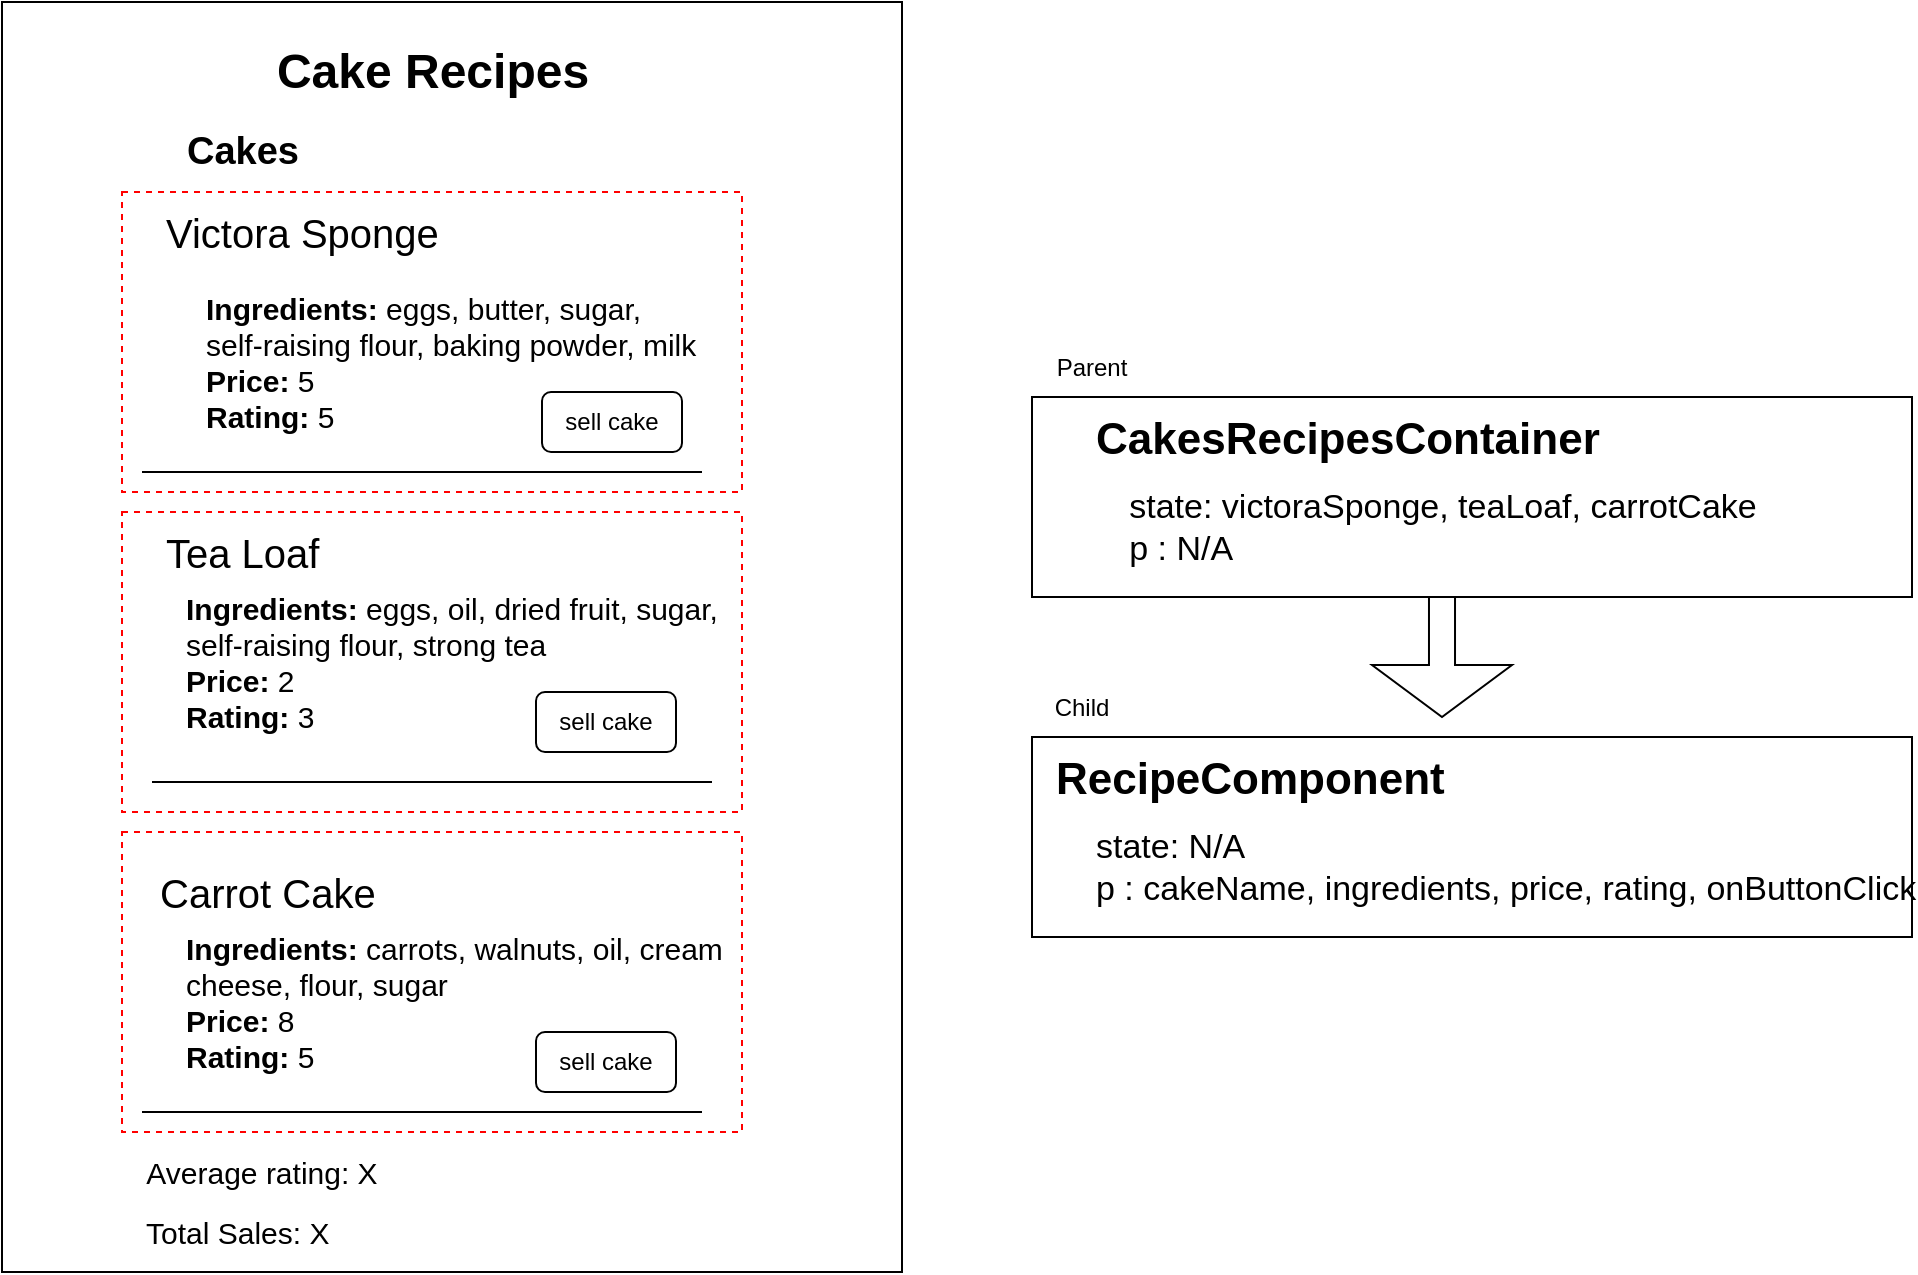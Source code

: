 <mxfile version="21.6.8" type="github">
  <diagram name="Page-1" id="1iEuUIX5aIHPORfkDq7X">
    <mxGraphModel dx="1113" dy="1987" grid="1" gridSize="10" guides="1" tooltips="1" connect="1" arrows="1" fold="1" page="1" pageScale="1" pageWidth="827" pageHeight="1169" math="0" shadow="0">
      <root>
        <mxCell id="0" />
        <mxCell id="1" parent="0" />
        <mxCell id="lXDESYv7wNpi5x_x0XUP-32" value="" style="rounded=0;whiteSpace=wrap;html=1;fillColor=none;strokeColor=#ff0000;dashed=1;" vertex="1" parent="1">
          <mxGeometry x="80" y="240" width="310" height="150" as="geometry" />
        </mxCell>
        <mxCell id="lXDESYv7wNpi5x_x0XUP-30" value="" style="rounded=0;whiteSpace=wrap;html=1;fillColor=none;strokeColor=#ff0000;dashed=1;" vertex="1" parent="1">
          <mxGeometry x="80" y="80" width="310" height="150" as="geometry" />
        </mxCell>
        <mxCell id="lXDESYv7wNpi5x_x0XUP-26" value="" style="rounded=0;whiteSpace=wrap;html=1;labelBackgroundColor=default;fontColor=default;fillColor=none;" vertex="1" parent="1">
          <mxGeometry x="20" y="-15" width="450" height="635" as="geometry" />
        </mxCell>
        <mxCell id="lXDESYv7wNpi5x_x0XUP-33" value="" style="rounded=0;whiteSpace=wrap;html=1;fillColor=none;strokeColor=#ff0000;dashed=1;" vertex="1" parent="1">
          <mxGeometry x="80" y="400" width="310" height="150" as="geometry" />
        </mxCell>
        <mxCell id="lXDESYv7wNpi5x_x0XUP-2" value="Cake Recipes" style="text;strokeColor=none;fillColor=none;html=1;fontSize=24;fontStyle=1;verticalAlign=middle;align=center;" vertex="1" parent="1">
          <mxGeometry x="140" width="190" height="40" as="geometry" />
        </mxCell>
        <mxCell id="lXDESYv7wNpi5x_x0XUP-3" value="Victora Sponge" style="text;strokeColor=none;fillColor=none;html=1;fontSize=20;fontStyle=0;verticalAlign=middle;align=left;" vertex="1" parent="1">
          <mxGeometry x="100" y="80" width="170" height="40" as="geometry" />
        </mxCell>
        <mxCell id="lXDESYv7wNpi5x_x0XUP-4" value="&lt;b&gt;Ingredients: &lt;/b&gt;eggs, butter, sugar, &lt;br style=&quot;font-size: 15px;&quot;&gt;self-raising flour, baking powder, milk&lt;br&gt;&lt;b&gt;Price:&lt;/b&gt; 5&lt;br&gt;&lt;b&gt;Rating:&lt;/b&gt; 5" style="text;strokeColor=none;fillColor=none;html=1;fontSize=15;fontStyle=0;verticalAlign=middle;align=left;" vertex="1" parent="1">
          <mxGeometry x="120" y="120" width="360" height="90" as="geometry" />
        </mxCell>
        <mxCell id="lXDESYv7wNpi5x_x0XUP-5" value="sell cake" style="rounded=1;whiteSpace=wrap;html=1;" vertex="1" parent="1">
          <mxGeometry x="290" y="180" width="70" height="30" as="geometry" />
        </mxCell>
        <mxCell id="lXDESYv7wNpi5x_x0XUP-8" value="" style="endArrow=none;html=1;rounded=0;" edge="1" parent="1">
          <mxGeometry width="50" height="50" relative="1" as="geometry">
            <mxPoint x="90" y="220" as="sourcePoint" />
            <mxPoint x="370" y="220" as="targetPoint" />
          </mxGeometry>
        </mxCell>
        <mxCell id="lXDESYv7wNpi5x_x0XUP-12" value="Tea Loaf" style="text;strokeColor=none;fillColor=none;html=1;fontSize=20;fontStyle=0;verticalAlign=middle;align=left;" vertex="1" parent="1">
          <mxGeometry x="100" y="240" width="170" height="40" as="geometry" />
        </mxCell>
        <mxCell id="lXDESYv7wNpi5x_x0XUP-13" value="&lt;b&gt;Ingredients: &lt;/b&gt;eggs, oil, dried fruit, sugar, &lt;br&gt;self-raising flour, strong tea&lt;br&gt;&lt;b&gt;Price:&lt;/b&gt;&amp;nbsp;2&lt;br&gt;&lt;b&gt;Rating:&lt;/b&gt;&amp;nbsp;3" style="text;strokeColor=none;fillColor=none;html=1;fontSize=15;fontStyle=0;verticalAlign=middle;align=left;" vertex="1" parent="1">
          <mxGeometry x="110" y="270" width="360" height="90" as="geometry" />
        </mxCell>
        <mxCell id="lXDESYv7wNpi5x_x0XUP-14" value="sell cake" style="rounded=1;whiteSpace=wrap;html=1;" vertex="1" parent="1">
          <mxGeometry x="287" y="330" width="70" height="30" as="geometry" />
        </mxCell>
        <mxCell id="lXDESYv7wNpi5x_x0XUP-15" value="" style="endArrow=none;html=1;rounded=0;" edge="1" parent="1">
          <mxGeometry width="50" height="50" relative="1" as="geometry">
            <mxPoint x="95" y="375" as="sourcePoint" />
            <mxPoint x="375" y="375" as="targetPoint" />
          </mxGeometry>
        </mxCell>
        <mxCell id="lXDESYv7wNpi5x_x0XUP-20" value="Carrot Cake" style="text;strokeColor=none;fillColor=none;html=1;fontSize=20;fontStyle=0;verticalAlign=middle;align=left;" vertex="1" parent="1">
          <mxGeometry x="97" y="410" width="170" height="40" as="geometry" />
        </mxCell>
        <mxCell id="lXDESYv7wNpi5x_x0XUP-21" value="&lt;b&gt;Ingredients: &lt;/b&gt;carrots, walnuts, oil, cream &lt;br&gt;cheese, flour, sugar&lt;br&gt;&lt;b&gt;Price:&lt;/b&gt;&amp;nbsp;8&lt;br&gt;&lt;b&gt;Rating:&lt;/b&gt;&amp;nbsp;5" style="text;strokeColor=none;fillColor=none;html=1;fontSize=15;fontStyle=0;verticalAlign=middle;align=left;" vertex="1" parent="1">
          <mxGeometry x="110" y="440" width="360" height="90" as="geometry" />
        </mxCell>
        <mxCell id="lXDESYv7wNpi5x_x0XUP-22" value="sell cake" style="rounded=1;whiteSpace=wrap;html=1;" vertex="1" parent="1">
          <mxGeometry x="287" y="500" width="70" height="30" as="geometry" />
        </mxCell>
        <mxCell id="lXDESYv7wNpi5x_x0XUP-23" value="" style="endArrow=none;html=1;rounded=0;" edge="1" parent="1">
          <mxGeometry width="50" height="50" relative="1" as="geometry">
            <mxPoint x="90" y="540" as="sourcePoint" />
            <mxPoint x="370" y="540" as="targetPoint" />
          </mxGeometry>
        </mxCell>
        <mxCell id="lXDESYv7wNpi5x_x0XUP-27" value="&lt;font style=&quot;font-size: 15px;&quot;&gt;Average rating: X&lt;/font&gt;" style="text;html=1;strokeColor=none;fillColor=none;align=center;verticalAlign=middle;whiteSpace=wrap;rounded=0;" vertex="1" parent="1">
          <mxGeometry x="80" y="555" width="140" height="30" as="geometry" />
        </mxCell>
        <mxCell id="lXDESYv7wNpi5x_x0XUP-28" value="&lt;font style=&quot;font-size: 15px;&quot;&gt;Total Sales: X&lt;/font&gt;" style="text;html=1;strokeColor=none;fillColor=none;align=left;verticalAlign=middle;whiteSpace=wrap;rounded=0;" vertex="1" parent="1">
          <mxGeometry x="90" y="585" width="140" height="30" as="geometry" />
        </mxCell>
        <mxCell id="lXDESYv7wNpi5x_x0XUP-29" value="Cakes" style="text;strokeColor=none;fillColor=none;html=1;fontSize=19;fontStyle=1;verticalAlign=middle;align=center;" vertex="1" parent="1">
          <mxGeometry x="90" y="40" width="100" height="40" as="geometry" />
        </mxCell>
        <mxCell id="lXDESYv7wNpi5x_x0XUP-35" value="&lt;font style=&quot;font-size: 22px;&quot;&gt;CakesRecipesContainer&lt;/font&gt;" style="text;strokeColor=none;fillColor=none;html=1;fontSize=24;fontStyle=1;verticalAlign=middle;align=left;" vertex="1" parent="1">
          <mxGeometry x="565" y="182.5" width="290" height="40" as="geometry" />
        </mxCell>
        <mxCell id="lXDESYv7wNpi5x_x0XUP-36" value="state: victoraSponge, teaLoaf, carrotCake&lt;br&gt;&lt;div style=&quot;text-align: left;&quot;&gt;&lt;span style=&quot;background-color: initial;&quot;&gt;p : N/A&lt;/span&gt;&lt;/div&gt;" style="text;strokeColor=none;fillColor=none;html=1;fontSize=17;fontStyle=0;verticalAlign=middle;align=center;" vertex="1" parent="1">
          <mxGeometry x="565" y="232.5" width="350" height="30" as="geometry" />
        </mxCell>
        <mxCell id="lXDESYv7wNpi5x_x0XUP-37" value="" style="rounded=0;whiteSpace=wrap;html=1;fillColor=none;" vertex="1" parent="1">
          <mxGeometry x="535" y="182.5" width="440" height="100" as="geometry" />
        </mxCell>
        <mxCell id="lXDESYv7wNpi5x_x0XUP-38" value="&lt;span style=&quot;font-size: 22px;&quot;&gt;RecipeComponent&lt;/span&gt;" style="text;strokeColor=none;fillColor=none;html=1;fontSize=24;fontStyle=1;verticalAlign=middle;align=left;" vertex="1" parent="1">
          <mxGeometry x="545" y="352.5" width="290" height="40" as="geometry" />
        </mxCell>
        <mxCell id="lXDESYv7wNpi5x_x0XUP-39" value="state: N/A&lt;br&gt;&lt;div style=&quot;&quot;&gt;&lt;span style=&quot;background-color: initial;&quot;&gt;p : cakeName, ingredients, price, rating, onButtonClick&lt;/span&gt;&lt;/div&gt;" style="text;strokeColor=none;fillColor=none;html=1;fontSize=17;fontStyle=0;verticalAlign=middle;align=left;" vertex="1" parent="1">
          <mxGeometry x="565" y="402.5" width="350" height="30" as="geometry" />
        </mxCell>
        <mxCell id="lXDESYv7wNpi5x_x0XUP-40" value="" style="rounded=0;whiteSpace=wrap;html=1;fillColor=none;" vertex="1" parent="1">
          <mxGeometry x="535" y="352.5" width="440" height="100" as="geometry" />
        </mxCell>
        <mxCell id="lXDESYv7wNpi5x_x0XUP-42" value="" style="shape=singleArrow;direction=south;whiteSpace=wrap;html=1;arrowWidth=0.186;arrowSize=0.433;" vertex="1" parent="1">
          <mxGeometry x="705" y="282.5" width="70" height="60" as="geometry" />
        </mxCell>
        <mxCell id="lXDESYv7wNpi5x_x0XUP-43" value="Parent" style="text;html=1;strokeColor=none;fillColor=none;align=center;verticalAlign=middle;whiteSpace=wrap;rounded=0;" vertex="1" parent="1">
          <mxGeometry x="535" y="152.5" width="60" height="30" as="geometry" />
        </mxCell>
        <mxCell id="lXDESYv7wNpi5x_x0XUP-44" value="Child" style="text;html=1;strokeColor=none;fillColor=none;align=center;verticalAlign=middle;whiteSpace=wrap;rounded=0;" vertex="1" parent="1">
          <mxGeometry x="530" y="322.5" width="60" height="30" as="geometry" />
        </mxCell>
      </root>
    </mxGraphModel>
  </diagram>
</mxfile>
